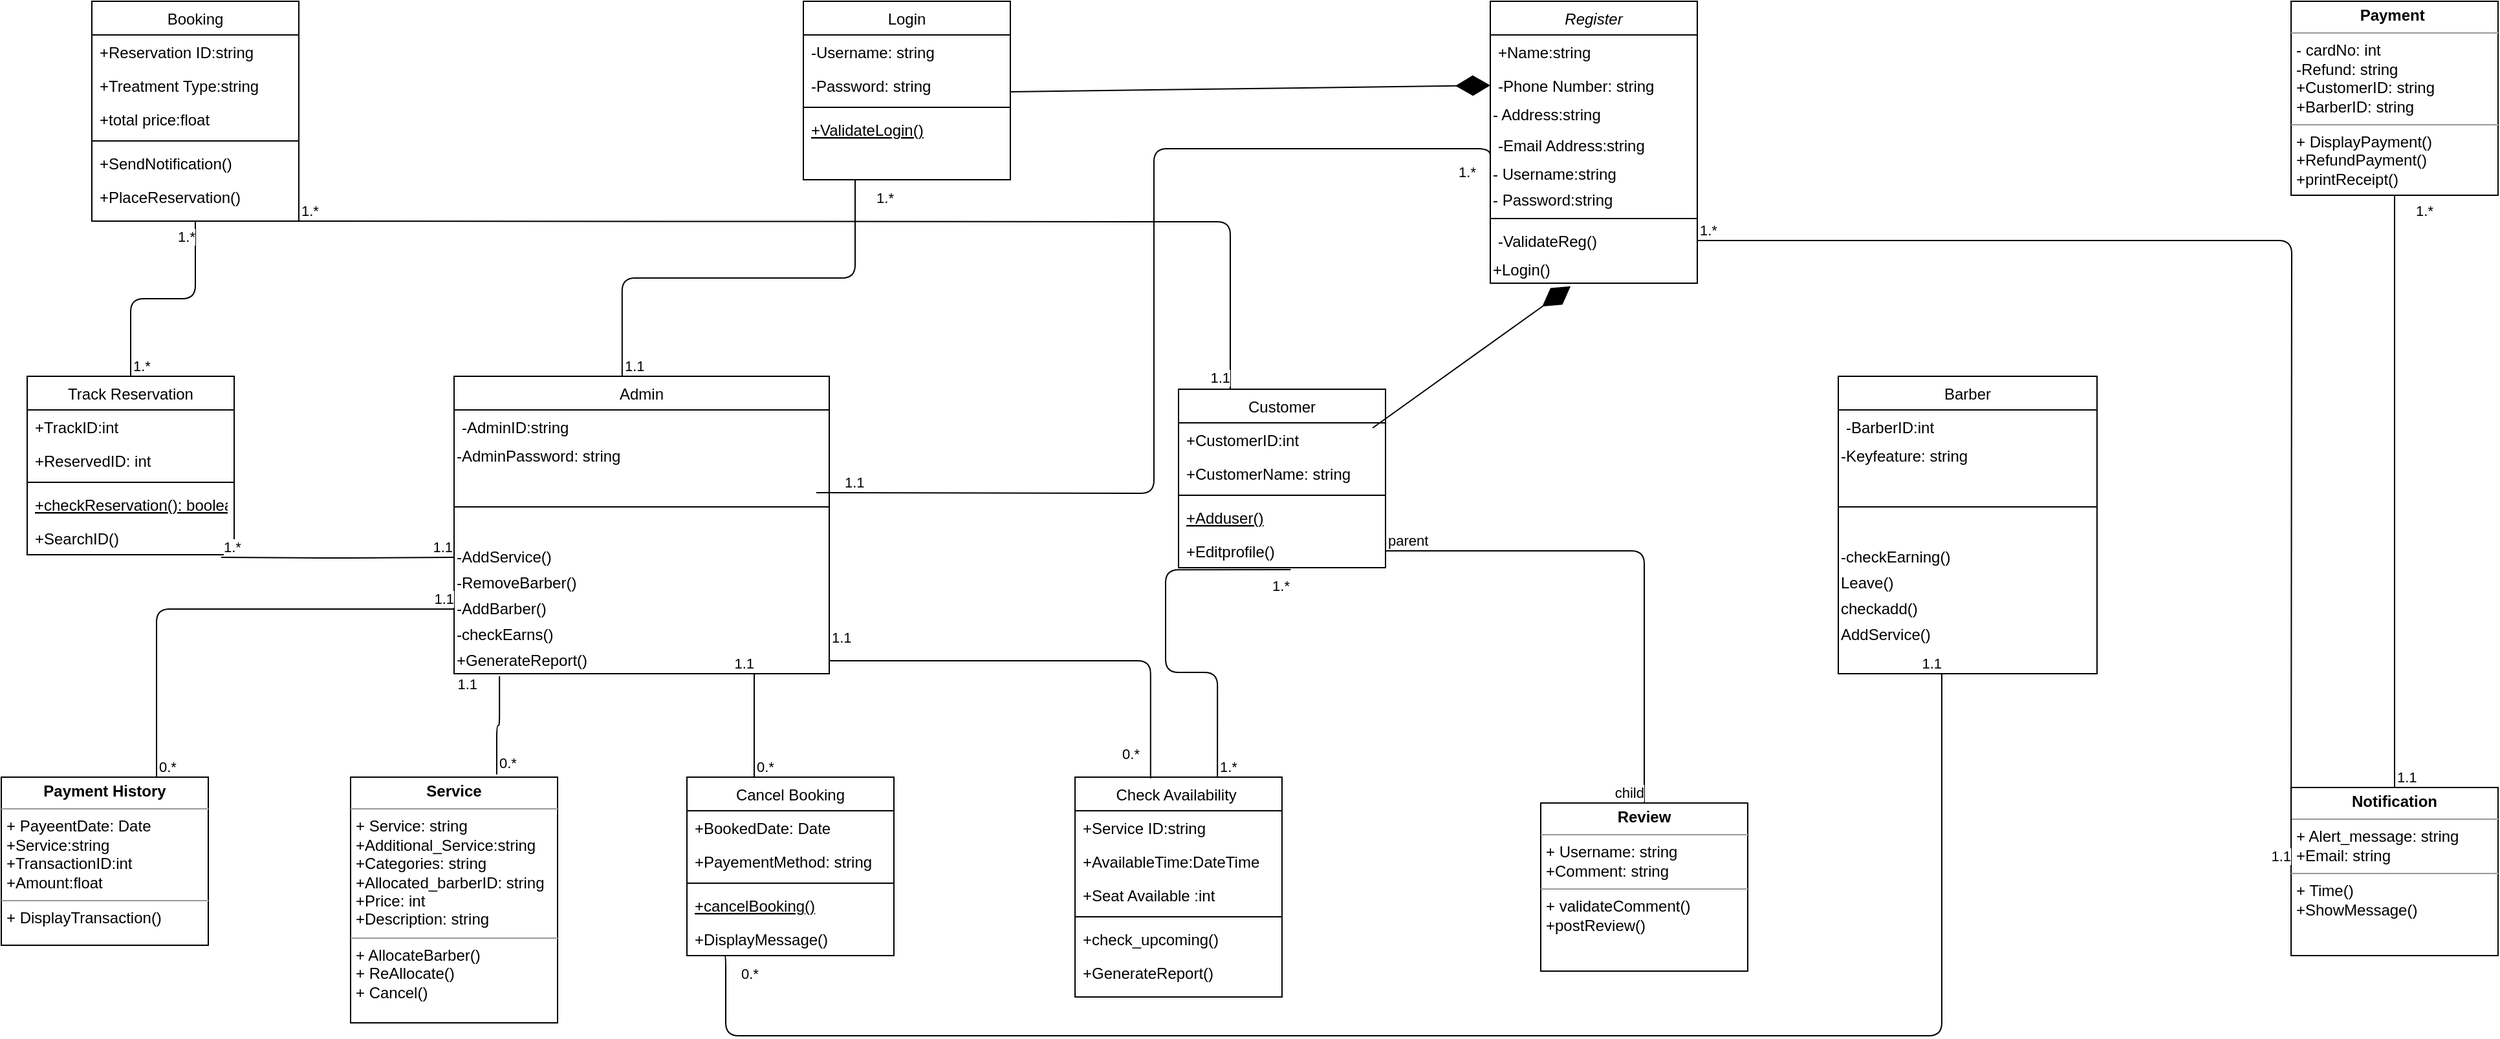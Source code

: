 <mxfile version="13.7.7" type="github">
  <diagram id="C5RBs43oDa-KdzZeNtuy" name="Page-1">
    <mxGraphModel dx="2028" dy="1205" grid="1" gridSize="10" guides="1" tooltips="1" connect="1" arrows="1" fold="1" page="1" pageScale="1" pageWidth="827" pageHeight="1169" math="0" shadow="0">
      <root>
        <mxCell id="WIyWlLk6GJQsqaUBKTNV-0" />
        <mxCell id="WIyWlLk6GJQsqaUBKTNV-1" parent="WIyWlLk6GJQsqaUBKTNV-0" />
        <mxCell id="zkfFHV4jXpPFQw0GAbJ--6" value="Track Reservation" style="swimlane;fontStyle=0;align=center;verticalAlign=top;childLayout=stackLayout;horizontal=1;startSize=26;horizontalStack=0;resizeParent=1;resizeLast=0;collapsible=1;marginBottom=0;rounded=0;shadow=0;strokeWidth=1;" parent="WIyWlLk6GJQsqaUBKTNV-1" vertex="1">
          <mxGeometry x="30" y="300" width="160" height="138" as="geometry">
            <mxRectangle x="130" y="380" width="160" height="26" as="alternateBounds" />
          </mxGeometry>
        </mxCell>
        <mxCell id="zkfFHV4jXpPFQw0GAbJ--7" value="+TrackID:int" style="text;align=left;verticalAlign=top;spacingLeft=4;spacingRight=4;overflow=hidden;rotatable=0;points=[[0,0.5],[1,0.5]];portConstraint=eastwest;" parent="zkfFHV4jXpPFQw0GAbJ--6" vertex="1">
          <mxGeometry y="26" width="160" height="26" as="geometry" />
        </mxCell>
        <mxCell id="zkfFHV4jXpPFQw0GAbJ--8" value="+ReservedID: int" style="text;align=left;verticalAlign=top;spacingLeft=4;spacingRight=4;overflow=hidden;rotatable=0;points=[[0,0.5],[1,0.5]];portConstraint=eastwest;rounded=0;shadow=0;html=0;" parent="zkfFHV4jXpPFQw0GAbJ--6" vertex="1">
          <mxGeometry y="52" width="160" height="26" as="geometry" />
        </mxCell>
        <mxCell id="zkfFHV4jXpPFQw0GAbJ--9" value="" style="line;html=1;strokeWidth=1;align=left;verticalAlign=middle;spacingTop=-1;spacingLeft=3;spacingRight=3;rotatable=0;labelPosition=right;points=[];portConstraint=eastwest;" parent="zkfFHV4jXpPFQw0GAbJ--6" vertex="1">
          <mxGeometry y="78" width="160" height="8" as="geometry" />
        </mxCell>
        <mxCell id="zkfFHV4jXpPFQw0GAbJ--10" value="+checkReservation(): boolean" style="text;align=left;verticalAlign=top;spacingLeft=4;spacingRight=4;overflow=hidden;rotatable=0;points=[[0,0.5],[1,0.5]];portConstraint=eastwest;fontStyle=4;" parent="zkfFHV4jXpPFQw0GAbJ--6" vertex="1">
          <mxGeometry y="86" width="160" height="26" as="geometry" />
        </mxCell>
        <mxCell id="zkfFHV4jXpPFQw0GAbJ--11" value="+SearchID()" style="text;align=left;verticalAlign=top;spacingLeft=4;spacingRight=4;overflow=hidden;rotatable=0;points=[[0,0.5],[1,0.5]];portConstraint=eastwest;" parent="zkfFHV4jXpPFQw0GAbJ--6" vertex="1">
          <mxGeometry y="112" width="160" height="26" as="geometry" />
        </mxCell>
        <mxCell id="hNAlaLKgvVDutt5F0CUX-21" value="" style="endArrow=none;html=1;edgeStyle=orthogonalEdgeStyle;entryX=0;entryY=0.5;entryDx=0;entryDy=0;entryPerimeter=0;" edge="1" parent="WIyWlLk6GJQsqaUBKTNV-1" target="hNAlaLKgvVDutt5F0CUX-17">
          <mxGeometry relative="1" as="geometry">
            <mxPoint x="180" y="440" as="sourcePoint" />
            <mxPoint x="310" y="440" as="targetPoint" />
          </mxGeometry>
        </mxCell>
        <mxCell id="hNAlaLKgvVDutt5F0CUX-22" value="1.*" style="edgeLabel;resizable=0;html=1;align=left;verticalAlign=bottom;" connectable="0" vertex="1" parent="hNAlaLKgvVDutt5F0CUX-21">
          <mxGeometry x="-1" relative="1" as="geometry" />
        </mxCell>
        <mxCell id="hNAlaLKgvVDutt5F0CUX-23" value="1.1" style="edgeLabel;resizable=0;html=1;align=right;verticalAlign=bottom;" connectable="0" vertex="1" parent="hNAlaLKgvVDutt5F0CUX-21">
          <mxGeometry x="1" relative="1" as="geometry" />
        </mxCell>
        <mxCell id="zkfFHV4jXpPFQw0GAbJ--17" value="Booking" style="swimlane;fontStyle=0;align=center;verticalAlign=top;childLayout=stackLayout;horizontal=1;startSize=26;horizontalStack=0;resizeParent=1;resizeLast=0;collapsible=1;marginBottom=0;rounded=0;shadow=0;strokeWidth=1;" parent="WIyWlLk6GJQsqaUBKTNV-1" vertex="1">
          <mxGeometry x="80" y="10" width="160" height="170" as="geometry">
            <mxRectangle x="550" y="140" width="160" height="26" as="alternateBounds" />
          </mxGeometry>
        </mxCell>
        <mxCell id="hNAlaLKgvVDutt5F0CUX-5" value="+Reservation ID:string" style="text;align=left;verticalAlign=top;spacingLeft=4;spacingRight=4;overflow=hidden;rotatable=0;points=[[0,0.5],[1,0.5]];portConstraint=eastwest;" vertex="1" parent="zkfFHV4jXpPFQw0GAbJ--17">
          <mxGeometry y="26" width="160" height="26" as="geometry" />
        </mxCell>
        <mxCell id="zkfFHV4jXpPFQw0GAbJ--18" value="+Treatment Type:string" style="text;align=left;verticalAlign=top;spacingLeft=4;spacingRight=4;overflow=hidden;rotatable=0;points=[[0,0.5],[1,0.5]];portConstraint=eastwest;" parent="zkfFHV4jXpPFQw0GAbJ--17" vertex="1">
          <mxGeometry y="52" width="160" height="26" as="geometry" />
        </mxCell>
        <mxCell id="zkfFHV4jXpPFQw0GAbJ--19" value="+total price:float" style="text;align=left;verticalAlign=top;spacingLeft=4;spacingRight=4;overflow=hidden;rotatable=0;points=[[0,0.5],[1,0.5]];portConstraint=eastwest;rounded=0;shadow=0;html=0;" parent="zkfFHV4jXpPFQw0GAbJ--17" vertex="1">
          <mxGeometry y="78" width="160" height="26" as="geometry" />
        </mxCell>
        <mxCell id="zkfFHV4jXpPFQw0GAbJ--23" value="" style="line;html=1;strokeWidth=1;align=left;verticalAlign=middle;spacingTop=-1;spacingLeft=3;spacingRight=3;rotatable=0;labelPosition=right;points=[];portConstraint=eastwest;" parent="zkfFHV4jXpPFQw0GAbJ--17" vertex="1">
          <mxGeometry y="104" width="160" height="8" as="geometry" />
        </mxCell>
        <mxCell id="zkfFHV4jXpPFQw0GAbJ--24" value="+SendNotification()" style="text;align=left;verticalAlign=top;spacingLeft=4;spacingRight=4;overflow=hidden;rotatable=0;points=[[0,0.5],[1,0.5]];portConstraint=eastwest;" parent="zkfFHV4jXpPFQw0GAbJ--17" vertex="1">
          <mxGeometry y="112" width="160" height="26" as="geometry" />
        </mxCell>
        <mxCell id="zkfFHV4jXpPFQw0GAbJ--25" value="+PlaceReservation()" style="text;align=left;verticalAlign=top;spacingLeft=4;spacingRight=4;overflow=hidden;rotatable=0;points=[[0,0.5],[1,0.5]];portConstraint=eastwest;" parent="zkfFHV4jXpPFQw0GAbJ--17" vertex="1">
          <mxGeometry y="138" width="160" height="26" as="geometry" />
        </mxCell>
        <mxCell id="hNAlaLKgvVDutt5F0CUX-31" value="&lt;p style=&quot;margin: 0px ; margin-top: 4px ; text-align: center&quot;&gt;&lt;b&gt;Payment History&lt;/b&gt;&lt;/p&gt;&lt;hr size=&quot;1&quot;&gt;&lt;p style=&quot;margin: 0px ; margin-left: 4px&quot;&gt;+ PayeentDate: Date&lt;/p&gt;&lt;p style=&quot;margin: 0px ; margin-left: 4px&quot;&gt;+Service:string&lt;/p&gt;&lt;p style=&quot;margin: 0px ; margin-left: 4px&quot;&gt;+TransactionID:int&lt;/p&gt;&lt;p style=&quot;margin: 0px ; margin-left: 4px&quot;&gt;+Amount:float&lt;/p&gt;&lt;hr size=&quot;1&quot;&gt;&lt;p style=&quot;margin: 0px ; margin-left: 4px&quot;&gt;+ DisplayTransaction()&lt;/p&gt;" style="verticalAlign=top;align=left;overflow=fill;fontSize=12;fontFamily=Helvetica;html=1;" vertex="1" parent="WIyWlLk6GJQsqaUBKTNV-1">
          <mxGeometry x="10" y="610" width="160" height="130" as="geometry" />
        </mxCell>
        <mxCell id="zkfFHV4jXpPFQw0GAbJ--13" value="Admin" style="swimlane;fontStyle=0;align=center;verticalAlign=top;childLayout=stackLayout;horizontal=1;startSize=26;horizontalStack=0;resizeParent=1;resizeLast=0;collapsible=1;marginBottom=0;rounded=0;shadow=0;strokeWidth=1;" parent="WIyWlLk6GJQsqaUBKTNV-1" vertex="1">
          <mxGeometry x="360" y="300" width="290" height="230" as="geometry">
            <mxRectangle x="340" y="380" width="170" height="26" as="alternateBounds" />
          </mxGeometry>
        </mxCell>
        <mxCell id="zkfFHV4jXpPFQw0GAbJ--14" value="-AdminID:string" style="text;align=left;verticalAlign=top;spacingLeft=4;spacingRight=4;overflow=hidden;rotatable=0;points=[[0,0.5],[1,0.5]];portConstraint=eastwest;" parent="zkfFHV4jXpPFQw0GAbJ--13" vertex="1">
          <mxGeometry y="26" width="290" height="26" as="geometry" />
        </mxCell>
        <mxCell id="hNAlaLKgvVDutt5F0CUX-12" value="-AdminPassword: string" style="text;html=1;strokeColor=none;fillColor=none;align=left;verticalAlign=middle;whiteSpace=wrap;rounded=0;" vertex="1" parent="zkfFHV4jXpPFQw0GAbJ--13">
          <mxGeometry y="52" width="290" height="20" as="geometry" />
        </mxCell>
        <mxCell id="hNAlaLKgvVDutt5F0CUX-149" value="" style="endArrow=none;html=1;edgeStyle=orthogonalEdgeStyle;entryX=0;entryY=0;entryDx=0;entryDy=0;" edge="1" parent="zkfFHV4jXpPFQw0GAbJ--13" target="hNAlaLKgvVDutt5F0CUX-83">
          <mxGeometry relative="1" as="geometry">
            <mxPoint x="280" y="90" as="sourcePoint" />
            <mxPoint x="440" y="90" as="targetPoint" />
          </mxGeometry>
        </mxCell>
        <mxCell id="hNAlaLKgvVDutt5F0CUX-150" value="1.1" style="edgeLabel;resizable=0;html=1;align=left;verticalAlign=bottom;" connectable="0" vertex="1" parent="hNAlaLKgvVDutt5F0CUX-149">
          <mxGeometry x="-1" relative="1" as="geometry">
            <mxPoint x="20" as="offset" />
          </mxGeometry>
        </mxCell>
        <mxCell id="hNAlaLKgvVDutt5F0CUX-151" value="1.*" style="edgeLabel;resizable=0;html=1;align=right;verticalAlign=bottom;" connectable="0" vertex="1" parent="hNAlaLKgvVDutt5F0CUX-149">
          <mxGeometry x="1" relative="1" as="geometry">
            <mxPoint x="-11" y="16.33" as="offset" />
          </mxGeometry>
        </mxCell>
        <mxCell id="zkfFHV4jXpPFQw0GAbJ--15" value="" style="line;html=1;strokeWidth=1;align=left;verticalAlign=middle;spacingTop=-1;spacingLeft=3;spacingRight=3;rotatable=0;labelPosition=right;points=[];portConstraint=eastwest;" parent="zkfFHV4jXpPFQw0GAbJ--13" vertex="1">
          <mxGeometry y="72" width="290" height="58" as="geometry" />
        </mxCell>
        <mxCell id="hNAlaLKgvVDutt5F0CUX-17" value="-AddService()" style="text;html=1;strokeColor=none;fillColor=none;align=left;verticalAlign=middle;whiteSpace=wrap;rounded=0;" vertex="1" parent="zkfFHV4jXpPFQw0GAbJ--13">
          <mxGeometry y="130" width="290" height="20" as="geometry" />
        </mxCell>
        <mxCell id="hNAlaLKgvVDutt5F0CUX-16" value="-RemoveBarber()" style="text;html=1;strokeColor=none;fillColor=none;align=left;verticalAlign=middle;whiteSpace=wrap;rounded=0;" vertex="1" parent="zkfFHV4jXpPFQw0GAbJ--13">
          <mxGeometry y="150" width="290" height="20" as="geometry" />
        </mxCell>
        <mxCell id="hNAlaLKgvVDutt5F0CUX-15" value="-AddBarber()" style="text;html=1;strokeColor=none;fillColor=none;align=left;verticalAlign=middle;whiteSpace=wrap;rounded=0;" vertex="1" parent="zkfFHV4jXpPFQw0GAbJ--13">
          <mxGeometry y="170" width="290" height="20" as="geometry" />
        </mxCell>
        <mxCell id="hNAlaLKgvVDutt5F0CUX-14" value="-checkEarns()" style="text;html=1;strokeColor=none;fillColor=none;align=left;verticalAlign=middle;whiteSpace=wrap;rounded=0;" vertex="1" parent="zkfFHV4jXpPFQw0GAbJ--13">
          <mxGeometry y="190" width="290" height="20" as="geometry" />
        </mxCell>
        <mxCell id="hNAlaLKgvVDutt5F0CUX-13" value="+GenerateReport()" style="text;html=1;strokeColor=none;fillColor=none;align=left;verticalAlign=middle;whiteSpace=wrap;rounded=0;" vertex="1" parent="zkfFHV4jXpPFQw0GAbJ--13">
          <mxGeometry y="210" width="290" height="20" as="geometry" />
        </mxCell>
        <mxCell id="hNAlaLKgvVDutt5F0CUX-45" value="&lt;p style=&quot;margin: 0px ; margin-top: 4px ; text-align: center&quot;&gt;&lt;b&gt;Service&lt;/b&gt;&lt;/p&gt;&lt;hr size=&quot;1&quot;&gt;&lt;p style=&quot;margin: 0px ; margin-left: 4px&quot;&gt;+ Service: string&lt;/p&gt;&lt;p style=&quot;margin: 0px ; margin-left: 4px&quot;&gt;+Additional_Service:string&lt;/p&gt;&lt;p style=&quot;margin: 0px ; margin-left: 4px&quot;&gt;+Categories: string&lt;/p&gt;&lt;p style=&quot;margin: 0px ; margin-left: 4px&quot;&gt;+Allocated_barberID: string&lt;/p&gt;&lt;p style=&quot;margin: 0px ; margin-left: 4px&quot;&gt;+Price: int&lt;/p&gt;&lt;p style=&quot;margin: 0px ; margin-left: 4px&quot;&gt;+Description: string&lt;/p&gt;&lt;hr size=&quot;1&quot;&gt;&lt;p style=&quot;margin: 0px ; margin-left: 4px&quot;&gt;+ AllocateBarber()&lt;/p&gt;&lt;p style=&quot;margin: 0px ; margin-left: 4px&quot;&gt;+ ReAllocate()&lt;br&gt;&lt;/p&gt;&lt;p style=&quot;margin: 0px ; margin-left: 4px&quot;&gt;+ Cancel()&lt;br&gt;&lt;/p&gt;" style="verticalAlign=top;align=left;overflow=fill;fontSize=12;fontFamily=Helvetica;html=1;" vertex="1" parent="WIyWlLk6GJQsqaUBKTNV-1">
          <mxGeometry x="280" y="610" width="160" height="190" as="geometry" />
        </mxCell>
        <mxCell id="hNAlaLKgvVDutt5F0CUX-52" value="Check Availability " style="swimlane;fontStyle=0;align=center;verticalAlign=top;childLayout=stackLayout;horizontal=1;startSize=26;horizontalStack=0;resizeParent=1;resizeLast=0;collapsible=1;marginBottom=0;rounded=0;shadow=0;strokeWidth=1;" vertex="1" parent="WIyWlLk6GJQsqaUBKTNV-1">
          <mxGeometry x="840" y="610" width="160" height="170" as="geometry">
            <mxRectangle x="550" y="140" width="160" height="26" as="alternateBounds" />
          </mxGeometry>
        </mxCell>
        <mxCell id="hNAlaLKgvVDutt5F0CUX-53" value="+Service ID:string" style="text;align=left;verticalAlign=top;spacingLeft=4;spacingRight=4;overflow=hidden;rotatable=0;points=[[0,0.5],[1,0.5]];portConstraint=eastwest;" vertex="1" parent="hNAlaLKgvVDutt5F0CUX-52">
          <mxGeometry y="26" width="160" height="26" as="geometry" />
        </mxCell>
        <mxCell id="hNAlaLKgvVDutt5F0CUX-54" value="+AvailableTime:DateTime" style="text;align=left;verticalAlign=top;spacingLeft=4;spacingRight=4;overflow=hidden;rotatable=0;points=[[0,0.5],[1,0.5]];portConstraint=eastwest;" vertex="1" parent="hNAlaLKgvVDutt5F0CUX-52">
          <mxGeometry y="52" width="160" height="26" as="geometry" />
        </mxCell>
        <mxCell id="hNAlaLKgvVDutt5F0CUX-55" value="+Seat Available :int" style="text;align=left;verticalAlign=top;spacingLeft=4;spacingRight=4;overflow=hidden;rotatable=0;points=[[0,0.5],[1,0.5]];portConstraint=eastwest;rounded=0;shadow=0;html=0;" vertex="1" parent="hNAlaLKgvVDutt5F0CUX-52">
          <mxGeometry y="78" width="160" height="26" as="geometry" />
        </mxCell>
        <mxCell id="hNAlaLKgvVDutt5F0CUX-56" value="" style="line;html=1;strokeWidth=1;align=left;verticalAlign=middle;spacingTop=-1;spacingLeft=3;spacingRight=3;rotatable=0;labelPosition=right;points=[];portConstraint=eastwest;" vertex="1" parent="hNAlaLKgvVDutt5F0CUX-52">
          <mxGeometry y="104" width="160" height="8" as="geometry" />
        </mxCell>
        <mxCell id="hNAlaLKgvVDutt5F0CUX-57" value="+check_upcoming()" style="text;align=left;verticalAlign=top;spacingLeft=4;spacingRight=4;overflow=hidden;rotatable=0;points=[[0,0.5],[1,0.5]];portConstraint=eastwest;" vertex="1" parent="hNAlaLKgvVDutt5F0CUX-52">
          <mxGeometry y="112" width="160" height="26" as="geometry" />
        </mxCell>
        <mxCell id="hNAlaLKgvVDutt5F0CUX-58" value="+GenerateReport()" style="text;align=left;verticalAlign=top;spacingLeft=4;spacingRight=4;overflow=hidden;rotatable=0;points=[[0,0.5],[1,0.5]];portConstraint=eastwest;" vertex="1" parent="hNAlaLKgvVDutt5F0CUX-52">
          <mxGeometry y="138" width="160" height="26" as="geometry" />
        </mxCell>
        <mxCell id="hNAlaLKgvVDutt5F0CUX-46" value="Cancel Booking" style="swimlane;fontStyle=0;align=center;verticalAlign=top;childLayout=stackLayout;horizontal=1;startSize=26;horizontalStack=0;resizeParent=1;resizeLast=0;collapsible=1;marginBottom=0;rounded=0;shadow=0;strokeWidth=1;" vertex="1" parent="WIyWlLk6GJQsqaUBKTNV-1">
          <mxGeometry x="540" y="610" width="160" height="138" as="geometry">
            <mxRectangle x="130" y="380" width="160" height="26" as="alternateBounds" />
          </mxGeometry>
        </mxCell>
        <mxCell id="hNAlaLKgvVDutt5F0CUX-47" value="+BookedDate: Date" style="text;align=left;verticalAlign=top;spacingLeft=4;spacingRight=4;overflow=hidden;rotatable=0;points=[[0,0.5],[1,0.5]];portConstraint=eastwest;" vertex="1" parent="hNAlaLKgvVDutt5F0CUX-46">
          <mxGeometry y="26" width="160" height="26" as="geometry" />
        </mxCell>
        <mxCell id="hNAlaLKgvVDutt5F0CUX-48" value="+PayementMethod: string" style="text;align=left;verticalAlign=top;spacingLeft=4;spacingRight=4;overflow=hidden;rotatable=0;points=[[0,0.5],[1,0.5]];portConstraint=eastwest;rounded=0;shadow=0;html=0;" vertex="1" parent="hNAlaLKgvVDutt5F0CUX-46">
          <mxGeometry y="52" width="160" height="26" as="geometry" />
        </mxCell>
        <mxCell id="hNAlaLKgvVDutt5F0CUX-49" value="" style="line;html=1;strokeWidth=1;align=left;verticalAlign=middle;spacingTop=-1;spacingLeft=3;spacingRight=3;rotatable=0;labelPosition=right;points=[];portConstraint=eastwest;" vertex="1" parent="hNAlaLKgvVDutt5F0CUX-46">
          <mxGeometry y="78" width="160" height="8" as="geometry" />
        </mxCell>
        <mxCell id="hNAlaLKgvVDutt5F0CUX-50" value="+cancelBooking()" style="text;align=left;verticalAlign=top;spacingLeft=4;spacingRight=4;overflow=hidden;rotatable=0;points=[[0,0.5],[1,0.5]];portConstraint=eastwest;fontStyle=4;" vertex="1" parent="hNAlaLKgvVDutt5F0CUX-46">
          <mxGeometry y="86" width="160" height="26" as="geometry" />
        </mxCell>
        <mxCell id="hNAlaLKgvVDutt5F0CUX-51" value="+DisplayMessage()" style="text;align=left;verticalAlign=top;spacingLeft=4;spacingRight=4;overflow=hidden;rotatable=0;points=[[0,0.5],[1,0.5]];portConstraint=eastwest;" vertex="1" parent="hNAlaLKgvVDutt5F0CUX-46">
          <mxGeometry y="112" width="160" height="26" as="geometry" />
        </mxCell>
        <mxCell id="hNAlaLKgvVDutt5F0CUX-65" value="" style="endArrow=none;html=1;edgeStyle=orthogonalEdgeStyle;exitX=0.75;exitY=0;exitDx=0;exitDy=0;" edge="1" parent="WIyWlLk6GJQsqaUBKTNV-1" source="hNAlaLKgvVDutt5F0CUX-31">
          <mxGeometry relative="1" as="geometry">
            <mxPoint x="290" y="480" as="sourcePoint" />
            <mxPoint x="360" y="480" as="targetPoint" />
            <Array as="points">
              <mxPoint x="130" y="480" />
            </Array>
          </mxGeometry>
        </mxCell>
        <mxCell id="hNAlaLKgvVDutt5F0CUX-66" value="0.*" style="edgeLabel;resizable=0;html=1;align=left;verticalAlign=bottom;" connectable="0" vertex="1" parent="hNAlaLKgvVDutt5F0CUX-65">
          <mxGeometry x="-1" relative="1" as="geometry" />
        </mxCell>
        <mxCell id="hNAlaLKgvVDutt5F0CUX-67" value="1.1" style="edgeLabel;resizable=0;html=1;align=right;verticalAlign=bottom;" connectable="0" vertex="1" parent="hNAlaLKgvVDutt5F0CUX-65">
          <mxGeometry x="1" relative="1" as="geometry" />
        </mxCell>
        <mxCell id="hNAlaLKgvVDutt5F0CUX-74" value="" style="endArrow=none;html=1;edgeStyle=orthogonalEdgeStyle;entryX=0.121;entryY=1.1;entryDx=0;entryDy=0;entryPerimeter=0;exitX=0.706;exitY=-0.011;exitDx=0;exitDy=0;exitPerimeter=0;" edge="1" parent="WIyWlLk6GJQsqaUBKTNV-1" source="hNAlaLKgvVDutt5F0CUX-45" target="hNAlaLKgvVDutt5F0CUX-13">
          <mxGeometry relative="1" as="geometry">
            <mxPoint x="240" y="585" as="sourcePoint" />
            <mxPoint x="396.98" y="546" as="targetPoint" />
          </mxGeometry>
        </mxCell>
        <mxCell id="hNAlaLKgvVDutt5F0CUX-75" value="0.*" style="edgeLabel;resizable=0;html=1;align=left;verticalAlign=bottom;" connectable="0" vertex="1" parent="hNAlaLKgvVDutt5F0CUX-74">
          <mxGeometry x="-1" relative="1" as="geometry" />
        </mxCell>
        <mxCell id="hNAlaLKgvVDutt5F0CUX-76" value="1.1&lt;br&gt;" style="edgeLabel;resizable=0;html=1;align=right;verticalAlign=bottom;" connectable="0" vertex="1" parent="hNAlaLKgvVDutt5F0CUX-74">
          <mxGeometry x="1" relative="1" as="geometry">
            <mxPoint x="-16.98" y="14" as="offset" />
          </mxGeometry>
        </mxCell>
        <mxCell id="hNAlaLKgvVDutt5F0CUX-103" value="&lt;p style=&quot;margin: 0px ; margin-top: 4px ; text-align: center&quot;&gt;&lt;b&gt;Notification&lt;/b&gt;&lt;/p&gt;&lt;hr size=&quot;1&quot;&gt;&lt;p style=&quot;margin: 0px ; margin-left: 4px&quot;&gt;+ Alert_message: string&lt;/p&gt;&lt;p style=&quot;margin: 0px ; margin-left: 4px&quot;&gt;+Email: string&lt;/p&gt;&lt;hr size=&quot;1&quot;&gt;&lt;p style=&quot;margin: 0px ; margin-left: 4px&quot;&gt;+ Time()&lt;/p&gt;&lt;p style=&quot;margin: 0px ; margin-left: 4px&quot;&gt;+ShowMessage()&lt;/p&gt;&lt;p style=&quot;margin: 0px ; margin-left: 4px&quot;&gt;&lt;br&gt;&lt;/p&gt;" style="verticalAlign=top;align=left;overflow=fill;fontSize=12;fontFamily=Helvetica;html=1;" vertex="1" parent="WIyWlLk6GJQsqaUBKTNV-1">
          <mxGeometry x="1780" y="618" width="160" height="130" as="geometry" />
        </mxCell>
        <mxCell id="hNAlaLKgvVDutt5F0CUX-105" value="&lt;p style=&quot;margin: 0px ; margin-top: 4px ; text-align: center&quot;&gt;&lt;b&gt;Review&lt;/b&gt;&lt;/p&gt;&lt;hr size=&quot;1&quot;&gt;&lt;p style=&quot;margin: 0px ; margin-left: 4px&quot;&gt;+ Username: string&lt;/p&gt;&lt;p style=&quot;margin: 0px ; margin-left: 4px&quot;&gt;+Comment: string&lt;/p&gt;&lt;hr size=&quot;1&quot;&gt;&lt;p style=&quot;margin: 0px ; margin-left: 4px&quot;&gt;+ validateComment()&lt;/p&gt;&lt;p style=&quot;margin: 0px ; margin-left: 4px&quot;&gt;+postReview()&lt;/p&gt;&lt;p style=&quot;margin: 0px ; margin-left: 4px&quot;&gt;&lt;br&gt;&lt;/p&gt;" style="verticalAlign=top;align=left;overflow=fill;fontSize=12;fontFamily=Helvetica;html=1;" vertex="1" parent="WIyWlLk6GJQsqaUBKTNV-1">
          <mxGeometry x="1200" y="630" width="160" height="130" as="geometry" />
        </mxCell>
        <mxCell id="hNAlaLKgvVDutt5F0CUX-77" value="Register" style="swimlane;fontStyle=2;align=center;verticalAlign=top;childLayout=stackLayout;horizontal=1;startSize=26;horizontalStack=0;resizeParent=1;resizeLast=0;collapsible=1;marginBottom=0;rounded=0;shadow=0;strokeWidth=1;" vertex="1" parent="WIyWlLk6GJQsqaUBKTNV-1">
          <mxGeometry x="1161" y="10" width="160" height="218" as="geometry">
            <mxRectangle x="230" y="140" width="160" height="26" as="alternateBounds" />
          </mxGeometry>
        </mxCell>
        <mxCell id="hNAlaLKgvVDutt5F0CUX-78" value="+Name:string" style="text;align=left;verticalAlign=top;spacingLeft=4;spacingRight=4;overflow=hidden;rotatable=0;points=[[0,0.5],[1,0.5]];portConstraint=eastwest;" vertex="1" parent="hNAlaLKgvVDutt5F0CUX-77">
          <mxGeometry y="26" width="160" height="26" as="geometry" />
        </mxCell>
        <mxCell id="hNAlaLKgvVDutt5F0CUX-79" value="-Phone Number: string" style="text;align=left;verticalAlign=top;spacingLeft=4;spacingRight=4;overflow=hidden;rotatable=0;points=[[0,0.5],[1,0.5]];portConstraint=eastwest;rounded=0;shadow=0;html=0;" vertex="1" parent="hNAlaLKgvVDutt5F0CUX-77">
          <mxGeometry y="52" width="160" height="26" as="geometry" />
        </mxCell>
        <mxCell id="hNAlaLKgvVDutt5F0CUX-81" value="&lt;div style=&quot;text-align: justify&quot;&gt;&lt;span&gt;- Address:string&lt;/span&gt;&lt;/div&gt;" style="text;html=1;strokeColor=none;fillColor=none;align=left;verticalAlign=middle;whiteSpace=wrap;rounded=0;" vertex="1" parent="hNAlaLKgvVDutt5F0CUX-77">
          <mxGeometry y="78" width="160" height="20" as="geometry" />
        </mxCell>
        <mxCell id="hNAlaLKgvVDutt5F0CUX-82" value="-Email Address:string" style="text;align=left;verticalAlign=top;spacingLeft=4;spacingRight=4;overflow=hidden;rotatable=0;points=[[0,0.5],[1,0.5]];portConstraint=eastwest;rounded=0;shadow=0;html=0;" vertex="1" parent="hNAlaLKgvVDutt5F0CUX-77">
          <mxGeometry y="98" width="160" height="26" as="geometry" />
        </mxCell>
        <mxCell id="hNAlaLKgvVDutt5F0CUX-83" value="- Username:string" style="text;html=1;strokeColor=none;fillColor=none;align=left;verticalAlign=middle;whiteSpace=wrap;rounded=0;" vertex="1" parent="hNAlaLKgvVDutt5F0CUX-77">
          <mxGeometry y="124" width="160" height="20" as="geometry" />
        </mxCell>
        <mxCell id="hNAlaLKgvVDutt5F0CUX-84" value="&lt;div&gt;&lt;span&gt;- Password:string&lt;/span&gt;&lt;/div&gt;" style="text;html=1;strokeColor=none;fillColor=none;align=left;verticalAlign=middle;whiteSpace=wrap;rounded=0;" vertex="1" parent="hNAlaLKgvVDutt5F0CUX-77">
          <mxGeometry y="144" width="160" height="20" as="geometry" />
        </mxCell>
        <mxCell id="hNAlaLKgvVDutt5F0CUX-85" value="" style="line;html=1;strokeWidth=1;align=left;verticalAlign=middle;spacingTop=-1;spacingLeft=3;spacingRight=3;rotatable=0;labelPosition=right;points=[];portConstraint=eastwest;" vertex="1" parent="hNAlaLKgvVDutt5F0CUX-77">
          <mxGeometry y="164" width="160" height="8" as="geometry" />
        </mxCell>
        <mxCell id="hNAlaLKgvVDutt5F0CUX-86" value="-ValidateReg()" style="text;align=left;verticalAlign=top;spacingLeft=4;spacingRight=4;overflow=hidden;rotatable=0;points=[[0,0.5],[1,0.5]];portConstraint=eastwest;" vertex="1" parent="hNAlaLKgvVDutt5F0CUX-77">
          <mxGeometry y="172" width="160" height="26" as="geometry" />
        </mxCell>
        <mxCell id="hNAlaLKgvVDutt5F0CUX-87" value="+Login()" style="text;html=1;strokeColor=none;fillColor=none;align=left;verticalAlign=middle;whiteSpace=wrap;rounded=0;" vertex="1" parent="hNAlaLKgvVDutt5F0CUX-77">
          <mxGeometry y="198" width="160" height="20" as="geometry" />
        </mxCell>
        <mxCell id="hNAlaLKgvVDutt5F0CUX-59" value="Login" style="swimlane;fontStyle=0;align=center;verticalAlign=top;childLayout=stackLayout;horizontal=1;startSize=26;horizontalStack=0;resizeParent=1;resizeLast=0;collapsible=1;marginBottom=0;rounded=0;shadow=0;strokeWidth=1;" vertex="1" parent="WIyWlLk6GJQsqaUBKTNV-1">
          <mxGeometry x="630" y="10" width="160" height="138" as="geometry">
            <mxRectangle x="130" y="380" width="160" height="26" as="alternateBounds" />
          </mxGeometry>
        </mxCell>
        <mxCell id="hNAlaLKgvVDutt5F0CUX-60" value="-Username: string" style="text;align=left;verticalAlign=top;spacingLeft=4;spacingRight=4;overflow=hidden;rotatable=0;points=[[0,0.5],[1,0.5]];portConstraint=eastwest;" vertex="1" parent="hNAlaLKgvVDutt5F0CUX-59">
          <mxGeometry y="26" width="160" height="26" as="geometry" />
        </mxCell>
        <mxCell id="hNAlaLKgvVDutt5F0CUX-61" value="-Password: string" style="text;align=left;verticalAlign=top;spacingLeft=4;spacingRight=4;overflow=hidden;rotatable=0;points=[[0,0.5],[1,0.5]];portConstraint=eastwest;rounded=0;shadow=0;html=0;" vertex="1" parent="hNAlaLKgvVDutt5F0CUX-59">
          <mxGeometry y="52" width="160" height="26" as="geometry" />
        </mxCell>
        <mxCell id="hNAlaLKgvVDutt5F0CUX-62" value="" style="line;html=1;strokeWidth=1;align=left;verticalAlign=middle;spacingTop=-1;spacingLeft=3;spacingRight=3;rotatable=0;labelPosition=right;points=[];portConstraint=eastwest;" vertex="1" parent="hNAlaLKgvVDutt5F0CUX-59">
          <mxGeometry y="78" width="160" height="8" as="geometry" />
        </mxCell>
        <mxCell id="hNAlaLKgvVDutt5F0CUX-63" value="+ValidateLogin()" style="text;align=left;verticalAlign=top;spacingLeft=4;spacingRight=4;overflow=hidden;rotatable=0;points=[[0,0.5],[1,0.5]];portConstraint=eastwest;fontStyle=4;" vertex="1" parent="hNAlaLKgvVDutt5F0CUX-59">
          <mxGeometry y="86" width="160" height="26" as="geometry" />
        </mxCell>
        <mxCell id="hNAlaLKgvVDutt5F0CUX-94" value="Barber" style="swimlane;fontStyle=0;align=center;verticalAlign=top;childLayout=stackLayout;horizontal=1;startSize=26;horizontalStack=0;resizeParent=1;resizeLast=0;collapsible=1;marginBottom=0;rounded=0;shadow=0;strokeWidth=1;" vertex="1" parent="WIyWlLk6GJQsqaUBKTNV-1">
          <mxGeometry x="1430" y="300" width="200" height="230" as="geometry">
            <mxRectangle x="340" y="380" width="170" height="26" as="alternateBounds" />
          </mxGeometry>
        </mxCell>
        <mxCell id="hNAlaLKgvVDutt5F0CUX-95" value="-BarberID:int" style="text;align=left;verticalAlign=top;spacingLeft=4;spacingRight=4;overflow=hidden;rotatable=0;points=[[0,0.5],[1,0.5]];portConstraint=eastwest;" vertex="1" parent="hNAlaLKgvVDutt5F0CUX-94">
          <mxGeometry y="26" width="200" height="26" as="geometry" />
        </mxCell>
        <mxCell id="hNAlaLKgvVDutt5F0CUX-96" value="-Keyfeature: string" style="text;html=1;strokeColor=none;fillColor=none;align=left;verticalAlign=middle;whiteSpace=wrap;rounded=0;" vertex="1" parent="hNAlaLKgvVDutt5F0CUX-94">
          <mxGeometry y="52" width="200" height="20" as="geometry" />
        </mxCell>
        <mxCell id="hNAlaLKgvVDutt5F0CUX-97" value="" style="line;html=1;strokeWidth=1;align=left;verticalAlign=middle;spacingTop=-1;spacingLeft=3;spacingRight=3;rotatable=0;labelPosition=right;points=[];portConstraint=eastwest;" vertex="1" parent="hNAlaLKgvVDutt5F0CUX-94">
          <mxGeometry y="72" width="200" height="58" as="geometry" />
        </mxCell>
        <mxCell id="hNAlaLKgvVDutt5F0CUX-98" value="-checkEarning()" style="text;html=1;strokeColor=none;fillColor=none;align=left;verticalAlign=middle;whiteSpace=wrap;rounded=0;" vertex="1" parent="hNAlaLKgvVDutt5F0CUX-94">
          <mxGeometry y="130" width="200" height="20" as="geometry" />
        </mxCell>
        <mxCell id="hNAlaLKgvVDutt5F0CUX-99" value="Leave()" style="text;html=1;strokeColor=none;fillColor=none;align=left;verticalAlign=middle;whiteSpace=wrap;rounded=0;" vertex="1" parent="hNAlaLKgvVDutt5F0CUX-94">
          <mxGeometry y="150" width="200" height="20" as="geometry" />
        </mxCell>
        <mxCell id="hNAlaLKgvVDutt5F0CUX-100" value="checkadd()" style="text;html=1;strokeColor=none;fillColor=none;align=left;verticalAlign=middle;whiteSpace=wrap;rounded=0;" vertex="1" parent="hNAlaLKgvVDutt5F0CUX-94">
          <mxGeometry y="170" width="200" height="20" as="geometry" />
        </mxCell>
        <mxCell id="hNAlaLKgvVDutt5F0CUX-102" value="AddService()" style="text;html=1;strokeColor=none;fillColor=none;align=left;verticalAlign=middle;whiteSpace=wrap;rounded=0;" vertex="1" parent="hNAlaLKgvVDutt5F0CUX-94">
          <mxGeometry y="190" width="200" height="20" as="geometry" />
        </mxCell>
        <mxCell id="hNAlaLKgvVDutt5F0CUX-88" value="Customer" style="swimlane;fontStyle=0;align=center;verticalAlign=top;childLayout=stackLayout;horizontal=1;startSize=26;horizontalStack=0;resizeParent=1;resizeLast=0;collapsible=1;marginBottom=0;rounded=0;shadow=0;strokeWidth=1;" vertex="1" parent="WIyWlLk6GJQsqaUBKTNV-1">
          <mxGeometry x="920" y="310" width="160" height="138" as="geometry">
            <mxRectangle x="130" y="380" width="160" height="26" as="alternateBounds" />
          </mxGeometry>
        </mxCell>
        <mxCell id="hNAlaLKgvVDutt5F0CUX-123" value="" style="endArrow=diamondThin;endFill=1;endSize=24;html=1;entryX=0.388;entryY=1.117;entryDx=0;entryDy=0;entryPerimeter=0;" edge="1" parent="hNAlaLKgvVDutt5F0CUX-88" target="hNAlaLKgvVDutt5F0CUX-87">
          <mxGeometry width="160" relative="1" as="geometry">
            <mxPoint x="150" y="30" as="sourcePoint" />
            <mxPoint x="310" y="30" as="targetPoint" />
          </mxGeometry>
        </mxCell>
        <mxCell id="hNAlaLKgvVDutt5F0CUX-89" value="+CustomerID:int" style="text;align=left;verticalAlign=top;spacingLeft=4;spacingRight=4;overflow=hidden;rotatable=0;points=[[0,0.5],[1,0.5]];portConstraint=eastwest;" vertex="1" parent="hNAlaLKgvVDutt5F0CUX-88">
          <mxGeometry y="26" width="160" height="26" as="geometry" />
        </mxCell>
        <mxCell id="hNAlaLKgvVDutt5F0CUX-90" value="+CustomerName: string" style="text;align=left;verticalAlign=top;spacingLeft=4;spacingRight=4;overflow=hidden;rotatable=0;points=[[0,0.5],[1,0.5]];portConstraint=eastwest;rounded=0;shadow=0;html=0;" vertex="1" parent="hNAlaLKgvVDutt5F0CUX-88">
          <mxGeometry y="52" width="160" height="26" as="geometry" />
        </mxCell>
        <mxCell id="hNAlaLKgvVDutt5F0CUX-91" value="" style="line;html=1;strokeWidth=1;align=left;verticalAlign=middle;spacingTop=-1;spacingLeft=3;spacingRight=3;rotatable=0;labelPosition=right;points=[];portConstraint=eastwest;" vertex="1" parent="hNAlaLKgvVDutt5F0CUX-88">
          <mxGeometry y="78" width="160" height="8" as="geometry" />
        </mxCell>
        <mxCell id="hNAlaLKgvVDutt5F0CUX-92" value="+Adduser()" style="text;align=left;verticalAlign=top;spacingLeft=4;spacingRight=4;overflow=hidden;rotatable=0;points=[[0,0.5],[1,0.5]];portConstraint=eastwest;fontStyle=4;" vertex="1" parent="hNAlaLKgvVDutt5F0CUX-88">
          <mxGeometry y="86" width="160" height="26" as="geometry" />
        </mxCell>
        <mxCell id="hNAlaLKgvVDutt5F0CUX-93" value="+Editprofile()" style="text;align=left;verticalAlign=top;spacingLeft=4;spacingRight=4;overflow=hidden;rotatable=0;points=[[0,0.5],[1,0.5]];portConstraint=eastwest;" vertex="1" parent="hNAlaLKgvVDutt5F0CUX-88">
          <mxGeometry y="112" width="160" height="26" as="geometry" />
        </mxCell>
        <mxCell id="hNAlaLKgvVDutt5F0CUX-107" value="&lt;p style=&quot;margin: 0px ; margin-top: 4px ; text-align: center&quot;&gt;&lt;b&gt;Payment&amp;nbsp;&lt;/b&gt;&lt;/p&gt;&lt;hr size=&quot;1&quot;&gt;&lt;p style=&quot;margin: 0px ; margin-left: 4px&quot;&gt;- cardNo: int&lt;/p&gt;&lt;p style=&quot;margin: 0px ; margin-left: 4px&quot;&gt;-Refund: string&lt;/p&gt;&lt;p style=&quot;margin: 0px ; margin-left: 4px&quot;&gt;+CustomerID: string&lt;/p&gt;&lt;p style=&quot;margin: 0px ; margin-left: 4px&quot;&gt;+BarberID: string&lt;/p&gt;&lt;hr size=&quot;1&quot;&gt;&lt;p style=&quot;margin: 0px ; margin-left: 4px&quot;&gt;+ DisplayPayment()&lt;/p&gt;&lt;p style=&quot;margin: 0px ; margin-left: 4px&quot;&gt;+RefundPayment()&lt;/p&gt;&lt;p style=&quot;margin: 0px ; margin-left: 4px&quot;&gt;+printReceipt()&lt;/p&gt;" style="verticalAlign=top;align=left;overflow=fill;fontSize=12;fontFamily=Helvetica;html=1;" vertex="1" parent="WIyWlLk6GJQsqaUBKTNV-1">
          <mxGeometry x="1780" y="10" width="160" height="150" as="geometry" />
        </mxCell>
        <mxCell id="hNAlaLKgvVDutt5F0CUX-108" value="" style="endArrow=none;html=1;edgeStyle=orthogonalEdgeStyle;entryX=0.8;entryY=1.017;entryDx=0;entryDy=0;entryPerimeter=0;exitX=0.325;exitY=0.002;exitDx=0;exitDy=0;exitPerimeter=0;" edge="1" parent="WIyWlLk6GJQsqaUBKTNV-1" source="hNAlaLKgvVDutt5F0CUX-46" target="hNAlaLKgvVDutt5F0CUX-13">
          <mxGeometry relative="1" as="geometry">
            <mxPoint x="440" y="580" as="sourcePoint" />
            <mxPoint x="600" y="580" as="targetPoint" />
          </mxGeometry>
        </mxCell>
        <mxCell id="hNAlaLKgvVDutt5F0CUX-109" value="0.*" style="edgeLabel;resizable=0;html=1;align=left;verticalAlign=bottom;" connectable="0" vertex="1" parent="hNAlaLKgvVDutt5F0CUX-108">
          <mxGeometry x="-1" relative="1" as="geometry" />
        </mxCell>
        <mxCell id="hNAlaLKgvVDutt5F0CUX-110" value="1.1" style="edgeLabel;resizable=0;html=1;align=right;verticalAlign=bottom;" connectable="0" vertex="1" parent="hNAlaLKgvVDutt5F0CUX-108">
          <mxGeometry x="1" relative="1" as="geometry" />
        </mxCell>
        <mxCell id="hNAlaLKgvVDutt5F0CUX-111" value="" style="endArrow=none;html=1;edgeStyle=orthogonalEdgeStyle;exitX=0.181;exitY=1;exitDx=0;exitDy=0;exitPerimeter=0;" edge="1" parent="WIyWlLk6GJQsqaUBKTNV-1" source="hNAlaLKgvVDutt5F0CUX-51">
          <mxGeometry relative="1" as="geometry">
            <mxPoint x="600" y="800" as="sourcePoint" />
            <mxPoint x="1510" y="530" as="targetPoint" />
            <Array as="points">
              <mxPoint x="570" y="748" />
              <mxPoint x="570" y="810" />
              <mxPoint x="1510" y="810" />
            </Array>
          </mxGeometry>
        </mxCell>
        <mxCell id="hNAlaLKgvVDutt5F0CUX-112" value="0.*" style="edgeLabel;resizable=0;html=1;align=left;verticalAlign=bottom;" connectable="0" vertex="1" parent="hNAlaLKgvVDutt5F0CUX-111">
          <mxGeometry x="-1" relative="1" as="geometry">
            <mxPoint x="11.04" y="22" as="offset" />
          </mxGeometry>
        </mxCell>
        <mxCell id="hNAlaLKgvVDutt5F0CUX-113" value="1.1" style="edgeLabel;resizable=0;html=1;align=right;verticalAlign=bottom;" connectable="0" vertex="1" parent="hNAlaLKgvVDutt5F0CUX-111">
          <mxGeometry x="1" relative="1" as="geometry" />
        </mxCell>
        <mxCell id="hNAlaLKgvVDutt5F0CUX-114" value="" style="endArrow=none;html=1;edgeStyle=orthogonalEdgeStyle;entryX=0.365;entryY=0.006;entryDx=0;entryDy=0;entryPerimeter=0;exitX=1;exitY=0.5;exitDx=0;exitDy=0;" edge="1" parent="WIyWlLk6GJQsqaUBKTNV-1" source="hNAlaLKgvVDutt5F0CUX-13" target="hNAlaLKgvVDutt5F0CUX-52">
          <mxGeometry relative="1" as="geometry">
            <mxPoint x="740" y="560" as="sourcePoint" />
            <mxPoint x="900" y="560" as="targetPoint" />
          </mxGeometry>
        </mxCell>
        <mxCell id="hNAlaLKgvVDutt5F0CUX-115" value="1.1" style="edgeLabel;resizable=0;html=1;align=left;verticalAlign=bottom;" connectable="0" vertex="1" parent="hNAlaLKgvVDutt5F0CUX-114">
          <mxGeometry x="-1" relative="1" as="geometry">
            <mxPoint y="-10" as="offset" />
          </mxGeometry>
        </mxCell>
        <mxCell id="hNAlaLKgvVDutt5F0CUX-116" value="0.*" style="edgeLabel;resizable=0;html=1;align=right;verticalAlign=bottom;" connectable="0" vertex="1" parent="hNAlaLKgvVDutt5F0CUX-114">
          <mxGeometry x="1" relative="1" as="geometry">
            <mxPoint x="-8.4" y="-10.75" as="offset" />
          </mxGeometry>
        </mxCell>
        <mxCell id="hNAlaLKgvVDutt5F0CUX-120" value="" style="endArrow=none;html=1;edgeStyle=orthogonalEdgeStyle;entryX=0.25;entryY=0;entryDx=0;entryDy=0;" edge="1" parent="WIyWlLk6GJQsqaUBKTNV-1" target="hNAlaLKgvVDutt5F0CUX-88">
          <mxGeometry relative="1" as="geometry">
            <mxPoint x="240" y="180" as="sourcePoint" />
            <mxPoint x="400" y="180" as="targetPoint" />
          </mxGeometry>
        </mxCell>
        <mxCell id="hNAlaLKgvVDutt5F0CUX-121" value="1.*" style="edgeLabel;resizable=0;html=1;align=left;verticalAlign=bottom;" connectable="0" vertex="1" parent="hNAlaLKgvVDutt5F0CUX-120">
          <mxGeometry x="-1" relative="1" as="geometry" />
        </mxCell>
        <mxCell id="hNAlaLKgvVDutt5F0CUX-122" value="1.1" style="edgeLabel;resizable=0;html=1;align=right;verticalAlign=bottom;" connectable="0" vertex="1" parent="hNAlaLKgvVDutt5F0CUX-120">
          <mxGeometry x="1" relative="1" as="geometry" />
        </mxCell>
        <mxCell id="hNAlaLKgvVDutt5F0CUX-127" value="" style="endArrow=none;html=1;edgeStyle=orthogonalEdgeStyle;entryX=0.5;entryY=1;entryDx=0;entryDy=0;exitX=0.5;exitY=0;exitDx=0;exitDy=0;" edge="1" parent="WIyWlLk6GJQsqaUBKTNV-1" source="zkfFHV4jXpPFQw0GAbJ--6" target="zkfFHV4jXpPFQw0GAbJ--17">
          <mxGeometry relative="1" as="geometry">
            <mxPoint y="230" as="sourcePoint" />
            <mxPoint x="160" y="230" as="targetPoint" />
          </mxGeometry>
        </mxCell>
        <mxCell id="hNAlaLKgvVDutt5F0CUX-128" value="1.*" style="edgeLabel;resizable=0;html=1;align=left;verticalAlign=bottom;" connectable="0" vertex="1" parent="hNAlaLKgvVDutt5F0CUX-127">
          <mxGeometry x="-1" relative="1" as="geometry" />
        </mxCell>
        <mxCell id="hNAlaLKgvVDutt5F0CUX-129" value="1.*" style="edgeLabel;resizable=0;html=1;align=right;verticalAlign=bottom;" connectable="0" vertex="1" parent="hNAlaLKgvVDutt5F0CUX-127">
          <mxGeometry x="1" relative="1" as="geometry">
            <mxPoint y="20.34" as="offset" />
          </mxGeometry>
        </mxCell>
        <mxCell id="hNAlaLKgvVDutt5F0CUX-130" value="" style="endArrow=none;html=1;edgeStyle=orthogonalEdgeStyle;entryX=0.25;entryY=1;entryDx=0;entryDy=0;exitX=0.448;exitY=0;exitDx=0;exitDy=0;exitPerimeter=0;" edge="1" parent="WIyWlLk6GJQsqaUBKTNV-1" source="zkfFHV4jXpPFQw0GAbJ--13" target="hNAlaLKgvVDutt5F0CUX-59">
          <mxGeometry relative="1" as="geometry">
            <mxPoint x="470" y="240" as="sourcePoint" />
            <mxPoint x="630" y="240" as="targetPoint" />
          </mxGeometry>
        </mxCell>
        <mxCell id="hNAlaLKgvVDutt5F0CUX-131" value="1.1" style="edgeLabel;resizable=0;html=1;align=left;verticalAlign=bottom;" connectable="0" vertex="1" parent="hNAlaLKgvVDutt5F0CUX-130">
          <mxGeometry x="-1" relative="1" as="geometry" />
        </mxCell>
        <mxCell id="hNAlaLKgvVDutt5F0CUX-132" value="1.*" style="edgeLabel;resizable=0;html=1;align=right;verticalAlign=bottom;" connectable="0" vertex="1" parent="hNAlaLKgvVDutt5F0CUX-130">
          <mxGeometry x="1" relative="1" as="geometry">
            <mxPoint x="30" y="22.28" as="offset" />
          </mxGeometry>
        </mxCell>
        <mxCell id="hNAlaLKgvVDutt5F0CUX-133" value="" style="endArrow=none;html=1;edgeStyle=orthogonalEdgeStyle;entryX=0.542;entryY=1.06;entryDx=0;entryDy=0;entryPerimeter=0;exitX=0.688;exitY=0;exitDx=0;exitDy=0;exitPerimeter=0;" edge="1" parent="WIyWlLk6GJQsqaUBKTNV-1" source="hNAlaLKgvVDutt5F0CUX-52" target="hNAlaLKgvVDutt5F0CUX-93">
          <mxGeometry relative="1" as="geometry">
            <mxPoint x="850" y="490" as="sourcePoint" />
            <mxPoint x="1010" y="490" as="targetPoint" />
          </mxGeometry>
        </mxCell>
        <mxCell id="hNAlaLKgvVDutt5F0CUX-134" value="1.*" style="edgeLabel;resizable=0;html=1;align=left;verticalAlign=bottom;" connectable="0" vertex="1" parent="hNAlaLKgvVDutt5F0CUX-133">
          <mxGeometry x="-1" relative="1" as="geometry" />
        </mxCell>
        <mxCell id="hNAlaLKgvVDutt5F0CUX-135" value="1.*" style="edgeLabel;resizable=0;html=1;align=right;verticalAlign=bottom;" connectable="0" vertex="1" parent="hNAlaLKgvVDutt5F0CUX-133">
          <mxGeometry x="1" relative="1" as="geometry">
            <mxPoint y="20.44" as="offset" />
          </mxGeometry>
        </mxCell>
        <mxCell id="hNAlaLKgvVDutt5F0CUX-136" value="" style="endArrow=none;html=1;edgeStyle=orthogonalEdgeStyle;entryX=0.5;entryY=0;entryDx=0;entryDy=0;exitX=1;exitY=0.5;exitDx=0;exitDy=0;" edge="1" parent="WIyWlLk6GJQsqaUBKTNV-1" source="hNAlaLKgvVDutt5F0CUX-93" target="hNAlaLKgvVDutt5F0CUX-105">
          <mxGeometry relative="1" as="geometry">
            <mxPoint x="1120" y="590" as="sourcePoint" />
            <mxPoint x="1280" y="590" as="targetPoint" />
          </mxGeometry>
        </mxCell>
        <mxCell id="hNAlaLKgvVDutt5F0CUX-137" value="parent" style="edgeLabel;resizable=0;html=1;align=left;verticalAlign=bottom;" connectable="0" vertex="1" parent="hNAlaLKgvVDutt5F0CUX-136">
          <mxGeometry x="-1" relative="1" as="geometry" />
        </mxCell>
        <mxCell id="hNAlaLKgvVDutt5F0CUX-138" value="child" style="edgeLabel;resizable=0;html=1;align=right;verticalAlign=bottom;" connectable="0" vertex="1" parent="hNAlaLKgvVDutt5F0CUX-136">
          <mxGeometry x="1" relative="1" as="geometry" />
        </mxCell>
        <mxCell id="hNAlaLKgvVDutt5F0CUX-142" value="" style="endArrow=none;html=1;edgeStyle=orthogonalEdgeStyle;entryX=0.5;entryY=1;entryDx=0;entryDy=0;exitX=0.5;exitY=0;exitDx=0;exitDy=0;" edge="1" parent="WIyWlLk6GJQsqaUBKTNV-1" source="hNAlaLKgvVDutt5F0CUX-103" target="hNAlaLKgvVDutt5F0CUX-107">
          <mxGeometry relative="1" as="geometry">
            <mxPoint x="1730" y="380" as="sourcePoint" />
            <mxPoint x="1890" y="380" as="targetPoint" />
          </mxGeometry>
        </mxCell>
        <mxCell id="hNAlaLKgvVDutt5F0CUX-143" value="1.1" style="edgeLabel;resizable=0;html=1;align=left;verticalAlign=bottom;" connectable="0" vertex="1" parent="hNAlaLKgvVDutt5F0CUX-142">
          <mxGeometry x="-1" relative="1" as="geometry" />
        </mxCell>
        <mxCell id="hNAlaLKgvVDutt5F0CUX-144" value="1.*" style="edgeLabel;resizable=0;html=1;align=right;verticalAlign=bottom;" connectable="0" vertex="1" parent="hNAlaLKgvVDutt5F0CUX-142">
          <mxGeometry x="1" relative="1" as="geometry">
            <mxPoint x="30" y="20" as="offset" />
          </mxGeometry>
        </mxCell>
        <mxCell id="hNAlaLKgvVDutt5F0CUX-145" value="" style="endArrow=none;html=1;edgeStyle=orthogonalEdgeStyle;exitX=1;exitY=0.5;exitDx=0;exitDy=0;" edge="1" parent="WIyWlLk6GJQsqaUBKTNV-1" source="hNAlaLKgvVDutt5F0CUX-86">
          <mxGeometry relative="1" as="geometry">
            <mxPoint x="1710" y="370" as="sourcePoint" />
            <mxPoint x="1780" y="680" as="targetPoint" />
          </mxGeometry>
        </mxCell>
        <mxCell id="hNAlaLKgvVDutt5F0CUX-146" value="1.*" style="edgeLabel;resizable=0;html=1;align=left;verticalAlign=bottom;" connectable="0" vertex="1" parent="hNAlaLKgvVDutt5F0CUX-145">
          <mxGeometry x="-1" relative="1" as="geometry" />
        </mxCell>
        <mxCell id="hNAlaLKgvVDutt5F0CUX-147" value="1.1" style="edgeLabel;resizable=0;html=1;align=right;verticalAlign=bottom;" connectable="0" vertex="1" parent="hNAlaLKgvVDutt5F0CUX-145">
          <mxGeometry x="1" relative="1" as="geometry" />
        </mxCell>
        <mxCell id="hNAlaLKgvVDutt5F0CUX-148" value="" style="endArrow=diamondThin;endFill=1;endSize=24;html=1;entryX=0;entryY=0.5;entryDx=0;entryDy=0;" edge="1" parent="WIyWlLk6GJQsqaUBKTNV-1" target="hNAlaLKgvVDutt5F0CUX-79">
          <mxGeometry width="160" relative="1" as="geometry">
            <mxPoint x="790" y="80" as="sourcePoint" />
            <mxPoint x="950" y="80" as="targetPoint" />
          </mxGeometry>
        </mxCell>
      </root>
    </mxGraphModel>
  </diagram>
</mxfile>
